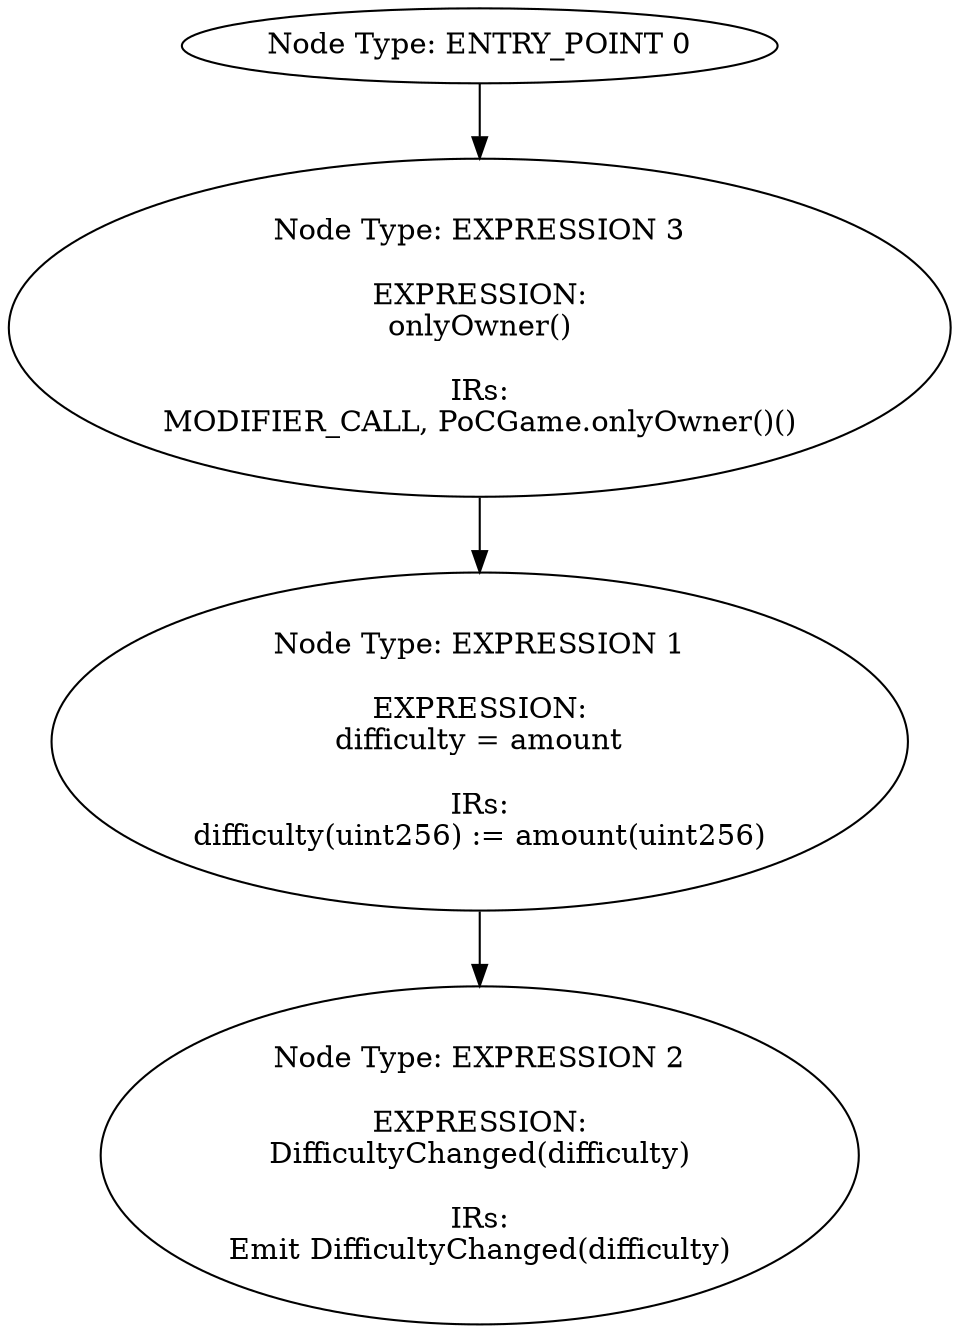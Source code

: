 digraph{
0[label="Node Type: ENTRY_POINT 0
"];
0->3;
1[label="Node Type: EXPRESSION 1

EXPRESSION:
difficulty = amount

IRs:
difficulty(uint256) := amount(uint256)"];
1->2;
2[label="Node Type: EXPRESSION 2

EXPRESSION:
DifficultyChanged(difficulty)

IRs:
Emit DifficultyChanged(difficulty)"];
3[label="Node Type: EXPRESSION 3

EXPRESSION:
onlyOwner()

IRs:
MODIFIER_CALL, PoCGame.onlyOwner()()"];
3->1;
}
